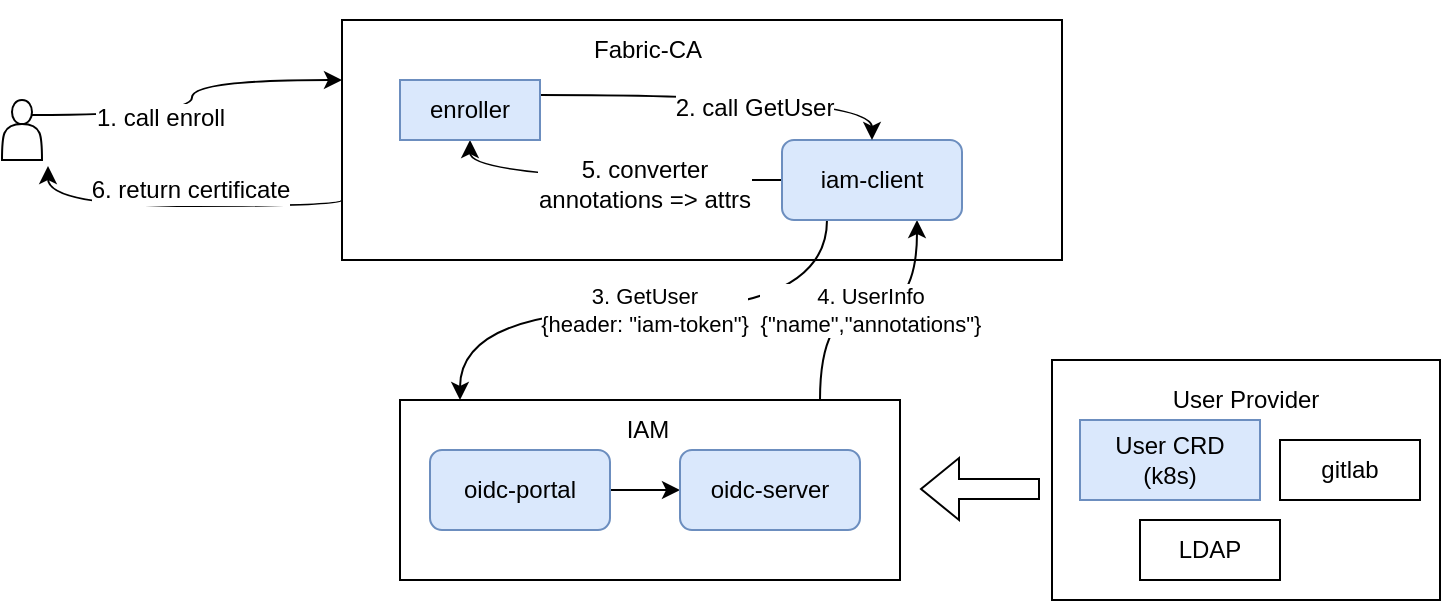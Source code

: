 <mxfile version="20.3.0" type="device"><diagram id="G_zh5AfDD59Gxv_bcJoJ" name="第 1 页"><mxGraphModel dx="946" dy="613" grid="0" gridSize="10" guides="1" tooltips="1" connect="1" arrows="1" fold="1" page="0" pageScale="1" pageWidth="827" pageHeight="1169" math="0" shadow="0"><root><mxCell id="0"/><mxCell id="1" parent="0"/><mxCell id="bNndntOrIfgHwJ53h7MR-48" style="edgeStyle=orthogonalEdgeStyle;curved=1;rounded=0;orthogonalLoop=1;jettySize=auto;html=1;exitX=0;exitY=0.75;exitDx=0;exitDy=0;entryX=1.15;entryY=1.1;entryDx=0;entryDy=0;entryPerimeter=0;fontSize=12;" parent="1" source="bNndntOrIfgHwJ53h7MR-2" target="bNndntOrIfgHwJ53h7MR-1" edge="1"><mxGeometry relative="1" as="geometry"><Array as="points"><mxPoint x="83" y="243"/></Array></mxGeometry></mxCell><mxCell id="bNndntOrIfgHwJ53h7MR-49" value="6. return certificate" style="edgeLabel;html=1;align=center;verticalAlign=middle;resizable=0;points=[];fontSize=12;" parent="bNndntOrIfgHwJ53h7MR-48" vertex="1" connectable="0"><mxGeometry x="-0.072" y="-8" relative="1" as="geometry"><mxPoint as="offset"/></mxGeometry></mxCell><mxCell id="bNndntOrIfgHwJ53h7MR-2" value="" style="rounded=0;whiteSpace=wrap;html=1;" parent="1" vertex="1"><mxGeometry x="230" y="150" width="360" height="120" as="geometry"/></mxCell><mxCell id="bNndntOrIfgHwJ53h7MR-51" style="edgeStyle=orthogonalEdgeStyle;curved=1;rounded=0;orthogonalLoop=1;jettySize=auto;html=1;exitX=0.75;exitY=0.25;exitDx=0;exitDy=0;exitPerimeter=0;entryX=0;entryY=0.25;entryDx=0;entryDy=0;fontSize=12;" parent="1" source="bNndntOrIfgHwJ53h7MR-1" target="bNndntOrIfgHwJ53h7MR-2" edge="1"><mxGeometry relative="1" as="geometry"/></mxCell><mxCell id="bNndntOrIfgHwJ53h7MR-52" value="1. call enroll" style="edgeLabel;html=1;align=center;verticalAlign=middle;resizable=0;points=[];fontSize=12;" parent="bNndntOrIfgHwJ53h7MR-51" vertex="1" connectable="0"><mxGeometry x="-0.258" relative="1" as="geometry"><mxPoint y="1" as="offset"/></mxGeometry></mxCell><mxCell id="bNndntOrIfgHwJ53h7MR-1" value="" style="shape=actor;whiteSpace=wrap;html=1;" parent="1" vertex="1"><mxGeometry x="60" y="190" width="20" height="30" as="geometry"/></mxCell><mxCell id="bNndntOrIfgHwJ53h7MR-6" value="3. GetUser&lt;br&gt;{header: &quot;iam-token&quot;}" style="edgeStyle=orthogonalEdgeStyle;rounded=0;orthogonalLoop=1;jettySize=auto;html=1;exitX=0.25;exitY=1;exitDx=0;exitDy=0;entryX=0.12;entryY=0;entryDx=0;entryDy=0;curved=1;entryPerimeter=0;" parent="1" source="bNndntOrIfgHwJ53h7MR-35" target="bNndntOrIfgHwJ53h7MR-3" edge="1"><mxGeometry relative="1" as="geometry"><mxPoint x="331.25" y="240" as="sourcePoint"/></mxGeometry></mxCell><mxCell id="bNndntOrIfgHwJ53h7MR-7" value="4. UserInfo&lt;br&gt;{&quot;name&quot;,&quot;annotations&quot;}" style="edgeStyle=orthogonalEdgeStyle;rounded=0;orthogonalLoop=1;jettySize=auto;html=1;exitX=0.84;exitY=0;exitDx=0;exitDy=0;entryX=0.75;entryY=1;entryDx=0;entryDy=0;curved=1;exitPerimeter=0;" parent="1" source="bNndntOrIfgHwJ53h7MR-3" target="bNndntOrIfgHwJ53h7MR-35" edge="1"><mxGeometry relative="1" as="geometry"><mxPoint x="383.75" y="240" as="targetPoint"/></mxGeometry></mxCell><mxCell id="bNndntOrIfgHwJ53h7MR-3" value="" style="rounded=0;whiteSpace=wrap;html=1;" parent="1" vertex="1"><mxGeometry x="259" y="340" width="250" height="90" as="geometry"/></mxCell><mxCell id="bNndntOrIfgHwJ53h7MR-15" value="Fabric-CA" style="text;html=1;strokeColor=none;fillColor=none;align=center;verticalAlign=middle;whiteSpace=wrap;rounded=0;" parent="1" vertex="1"><mxGeometry x="297.5" y="140" width="170" height="50" as="geometry"/></mxCell><mxCell id="bNndntOrIfgHwJ53h7MR-20" value="IAM" style="text;html=1;strokeColor=none;fillColor=none;align=center;verticalAlign=middle;whiteSpace=wrap;rounded=0;" parent="1" vertex="1"><mxGeometry x="297.5" y="330" width="170" height="50" as="geometry"/></mxCell><mxCell id="bNndntOrIfgHwJ53h7MR-21" value="" style="rounded=0;whiteSpace=wrap;html=1;" parent="1" vertex="1"><mxGeometry x="585" y="320" width="194" height="120" as="geometry"/></mxCell><mxCell id="bNndntOrIfgHwJ53h7MR-22" value="&lt;font style=&quot;font-size: 12px;&quot;&gt;User CRD&lt;br&gt;(k8s)&lt;br&gt;&lt;/font&gt;" style="rounded=0;whiteSpace=wrap;html=1;fontSize=10;fillColor=#dae8fc;strokeColor=#6c8ebf;" parent="1" vertex="1"><mxGeometry x="599" y="350" width="90" height="40" as="geometry"/></mxCell><mxCell id="bNndntOrIfgHwJ53h7MR-24" value="" style="shape=flexArrow;endArrow=classic;html=1;rounded=0;fontSize=10;curved=1;" parent="1" edge="1"><mxGeometry width="50" height="50" relative="1" as="geometry"><mxPoint x="579" y="384.5" as="sourcePoint"/><mxPoint x="519" y="384.5" as="targetPoint"/></mxGeometry></mxCell><mxCell id="bNndntOrIfgHwJ53h7MR-25" value="User Provider" style="text;html=1;strokeColor=none;fillColor=none;align=center;verticalAlign=middle;whiteSpace=wrap;rounded=0;" parent="1" vertex="1"><mxGeometry x="619" y="330" width="126" height="20" as="geometry"/></mxCell><mxCell id="bNndntOrIfgHwJ53h7MR-27" value="gitlab" style="rounded=0;whiteSpace=wrap;html=1;fontSize=12;" parent="1" vertex="1"><mxGeometry x="699" y="360" width="70" height="30" as="geometry"/></mxCell><mxCell id="bNndntOrIfgHwJ53h7MR-28" value="LDAP" style="rounded=0;whiteSpace=wrap;html=1;fontSize=12;" parent="1" vertex="1"><mxGeometry x="629" y="400" width="70" height="30" as="geometry"/></mxCell><mxCell id="bNndntOrIfgHwJ53h7MR-33" style="edgeStyle=orthogonalEdgeStyle;curved=1;rounded=0;orthogonalLoop=1;jettySize=auto;html=1;exitX=1;exitY=0.5;exitDx=0;exitDy=0;entryX=0;entryY=0.5;entryDx=0;entryDy=0;fontSize=12;" parent="1" source="bNndntOrIfgHwJ53h7MR-31" target="bNndntOrIfgHwJ53h7MR-32" edge="1"><mxGeometry relative="1" as="geometry"/></mxCell><mxCell id="bNndntOrIfgHwJ53h7MR-31" value="oidc-portal" style="rounded=1;whiteSpace=wrap;html=1;fontSize=12;fillColor=#dae8fc;strokeColor=#6c8ebf;" parent="1" vertex="1"><mxGeometry x="274" y="365" width="90" height="40" as="geometry"/></mxCell><mxCell id="bNndntOrIfgHwJ53h7MR-32" value="oidc-server" style="rounded=1;whiteSpace=wrap;html=1;fontSize=12;fillColor=#dae8fc;strokeColor=#6c8ebf;" parent="1" vertex="1"><mxGeometry x="399" y="365" width="90" height="40" as="geometry"/></mxCell><mxCell id="bNndntOrIfgHwJ53h7MR-41" style="edgeStyle=orthogonalEdgeStyle;curved=1;rounded=0;orthogonalLoop=1;jettySize=auto;html=1;exitX=0;exitY=0.5;exitDx=0;exitDy=0;entryX=0.5;entryY=1;entryDx=0;entryDy=0;fontSize=12;" parent="1" source="bNndntOrIfgHwJ53h7MR-35" target="bNndntOrIfgHwJ53h7MR-36" edge="1"><mxGeometry relative="1" as="geometry"/></mxCell><mxCell id="bNndntOrIfgHwJ53h7MR-45" value="5. converter&lt;br&gt;annotations =&amp;gt; attrs" style="edgeLabel;html=1;align=center;verticalAlign=middle;resizable=0;points=[];fontSize=12;" parent="bNndntOrIfgHwJ53h7MR-41" vertex="1" connectable="0"><mxGeometry x="-0.21" y="2" relative="1" as="geometry"><mxPoint as="offset"/></mxGeometry></mxCell><mxCell id="bNndntOrIfgHwJ53h7MR-35" value="iam-client" style="rounded=1;whiteSpace=wrap;html=1;fontSize=12;fillColor=#dae8fc;strokeColor=#6c8ebf;" parent="1" vertex="1"><mxGeometry x="450" y="210" width="90" height="40" as="geometry"/></mxCell><mxCell id="bNndntOrIfgHwJ53h7MR-40" style="edgeStyle=orthogonalEdgeStyle;curved=1;rounded=0;orthogonalLoop=1;jettySize=auto;html=1;exitX=1;exitY=0.25;exitDx=0;exitDy=0;entryX=0.5;entryY=0;entryDx=0;entryDy=0;fontSize=12;" parent="1" source="bNndntOrIfgHwJ53h7MR-36" target="bNndntOrIfgHwJ53h7MR-35" edge="1"><mxGeometry relative="1" as="geometry"/></mxCell><mxCell id="bNndntOrIfgHwJ53h7MR-43" value="2. call GetUser" style="edgeLabel;html=1;align=center;verticalAlign=middle;resizable=0;points=[];fontSize=12;" parent="bNndntOrIfgHwJ53h7MR-40" vertex="1" connectable="0"><mxGeometry x="0.13" y="-5" relative="1" as="geometry"><mxPoint y="1" as="offset"/></mxGeometry></mxCell><mxCell id="bNndntOrIfgHwJ53h7MR-36" value="enroller" style="rounded=1;whiteSpace=wrap;html=1;fontSize=12;arcSize=0;fillColor=#dae8fc;strokeColor=#6c8ebf;" parent="1" vertex="1"><mxGeometry x="259" y="180" width="70" height="30" as="geometry"/></mxCell></root></mxGraphModel></diagram></mxfile>